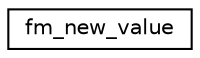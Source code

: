 digraph "Graphical Class Hierarchy"
{
 // INTERACTIVE_SVG=YES
 // LATEX_PDF_SIZE
  edge [fontname="Helvetica",fontsize="10",labelfontname="Helvetica",labelfontsize="10"];
  node [fontname="Helvetica",fontsize="10",shape=record];
  rankdir="LR";
  Node0 [label="fm_new_value",height=0.2,width=0.4,color="black", fillcolor="white", style="filled",URL="$interfacefield__manager__mod_1_1fm__new__value.html",tooltip="An overloaded function to assign a value to a field."];
}
